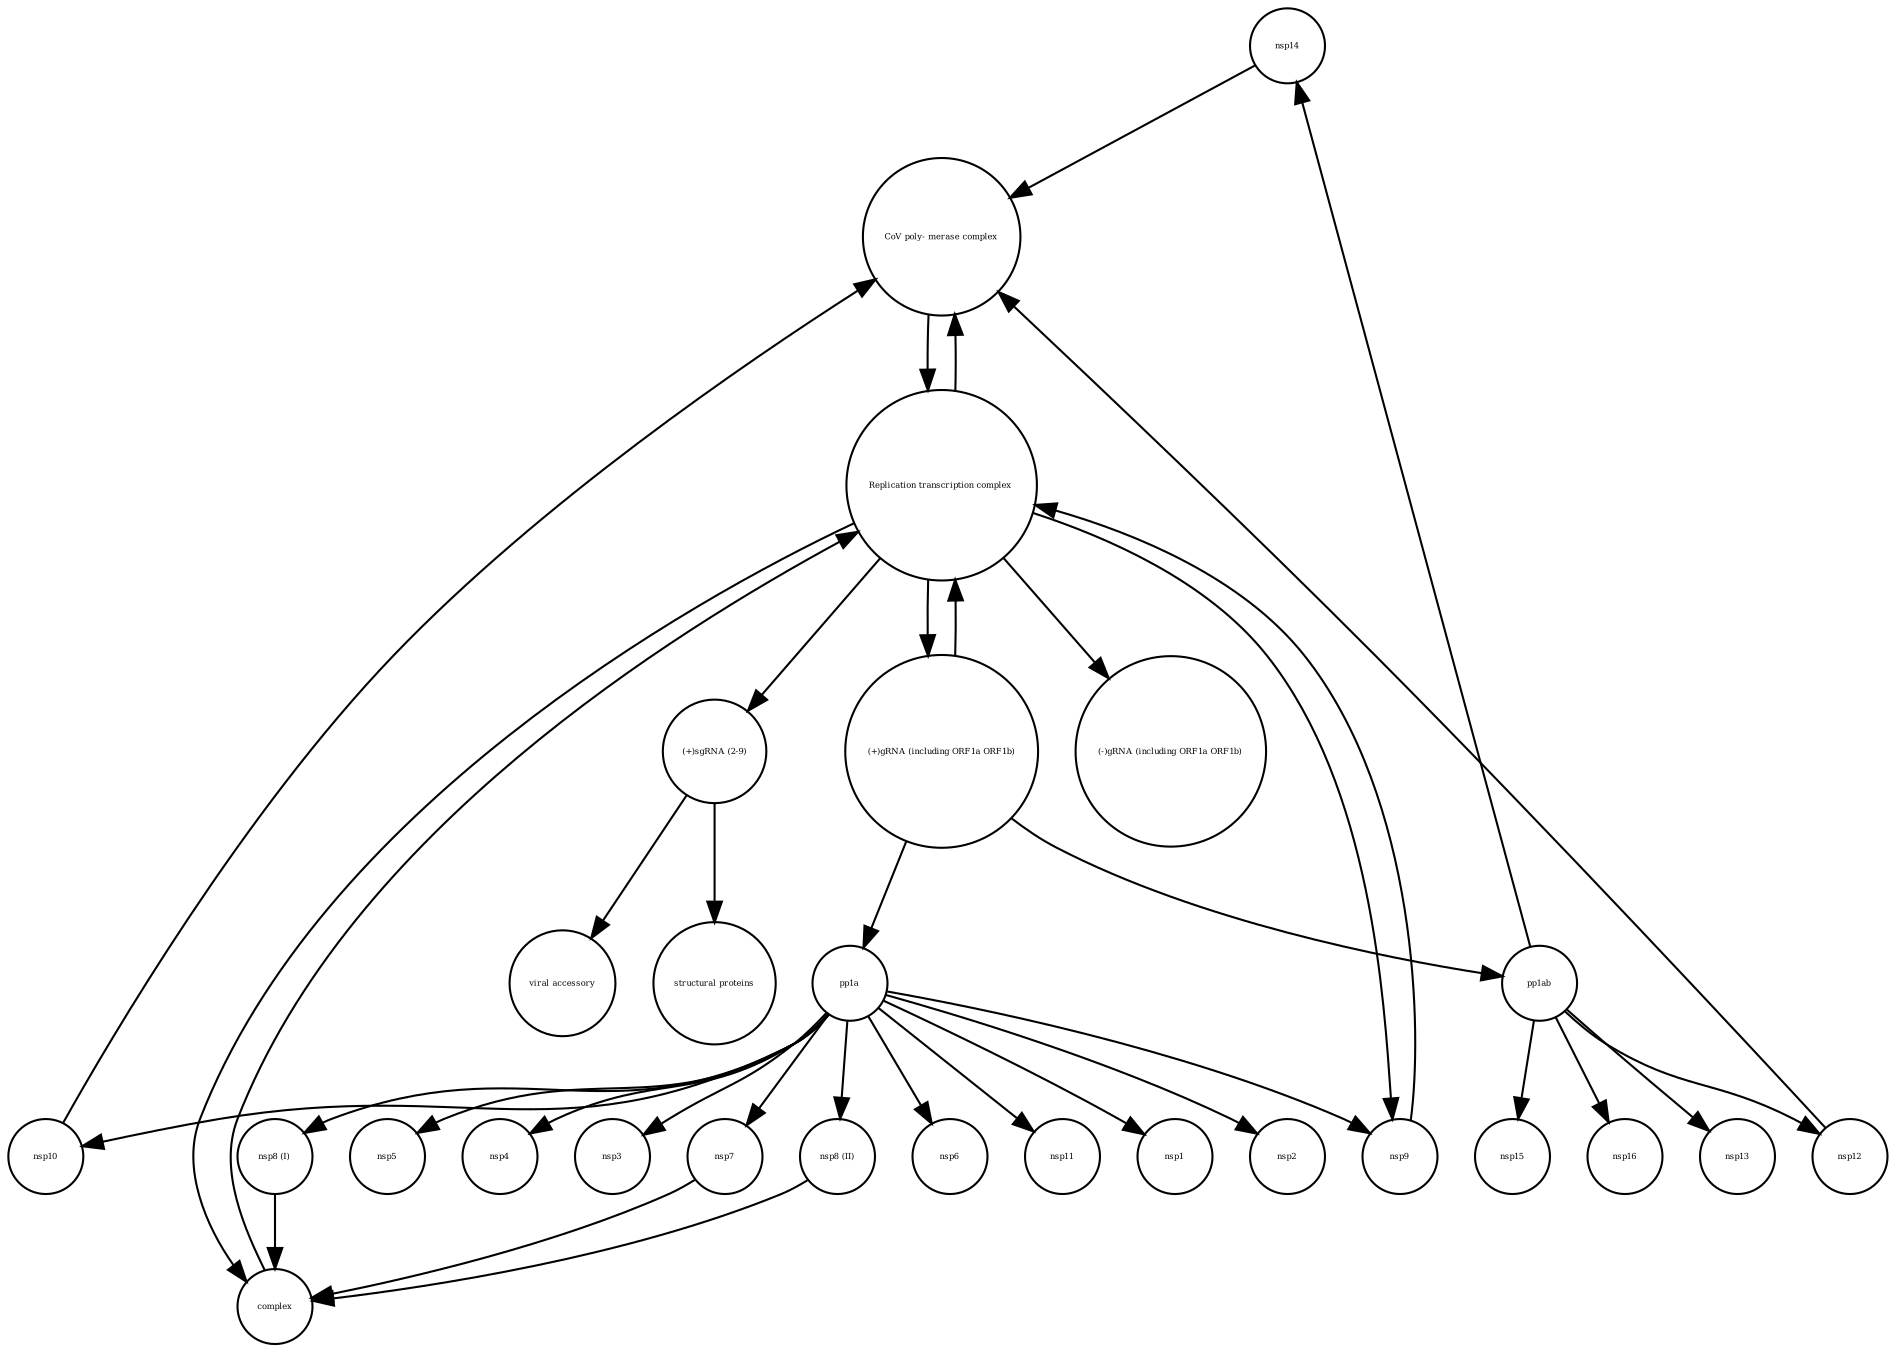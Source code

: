 strict digraph  {
nsp14 [annotation="", bipartite=0, cls=macromolecule, fontsize=4, label=nsp14, shape=circle];
"Replication transcription complex " [annotation="", bipartite=0, cls=complex, fontsize=4, label="Replication transcription complex ", shape=circle];
"nsp8 (I)" [annotation="", bipartite=0, cls=macromolecule, fontsize=4, label="nsp8 (I)", shape=circle];
"CoV poly- merase complex" [annotation="", bipartite=0, cls=complex, fontsize=4, label="CoV poly- merase complex", shape=circle];
"structural proteins" [annotation="", bipartite=0, cls=macromolecule, fontsize=4, label="structural proteins", shape=circle];
nsp6 [annotation="", bipartite=0, cls=macromolecule, fontsize=4, label=nsp6, shape=circle];
nsp11 [annotation="", bipartite=0, cls=macromolecule, fontsize=4, label=nsp11, shape=circle];
nsp16 [annotation="", bipartite=0, cls=macromolecule, fontsize=4, label=nsp16, shape=circle];
nsp13 [annotation="", bipartite=0, cls=macromolecule, fontsize=4, label=nsp13, shape=circle];
nsp1 [annotation="", bipartite=0, cls=macromolecule, fontsize=4, label=nsp1, shape=circle];
nsp15 [annotation="", bipartite=0, cls=macromolecule, fontsize=4, label=nsp15, shape=circle];
nsp2 [annotation="", bipartite=0, cls=macromolecule, fontsize=4, label=nsp2, shape=circle];
nsp10 [annotation="", bipartite=0, cls=macromolecule, fontsize=4, label=nsp10, shape=circle];
nsp7 [annotation="", bipartite=0, cls=macromolecule, fontsize=4, label=nsp7, shape=circle];
"(+)gRNA (including ORF1a ORF1b)" [annotation="", bipartite=0, cls="nucleic acid feature", fontsize=4, label="(+)gRNA (including ORF1a ORF1b)", shape=circle];
pp1a [annotation="", bipartite=0, cls=macromolecule, fontsize=4, label=pp1a, shape=circle];
nsp12 [annotation="", bipartite=0, cls=macromolecule, fontsize=4, label=nsp12, shape=circle];
nsp5 [annotation="", bipartite=0, cls=macromolecule, fontsize=4, label=nsp5, shape=circle];
nsp4 [annotation="", bipartite=0, cls=macromolecule, fontsize=4, label=nsp4, shape=circle];
"nsp8 (II)" [annotation="", bipartite=0, cls=macromolecule, fontsize=4, label="nsp8 (II)", shape=circle];
complex [annotation="", bipartite=0, cls=complex, fontsize=4, label=complex, shape=circle];
"(+)sgRNA (2-9)" [annotation="", bipartite=0, cls="nucleic acid feature", fontsize=4, label="(+)sgRNA (2-9)", shape=circle];
"viral accessory" [annotation="", bipartite=0, cls=macromolecule, fontsize=4, label="viral accessory", shape=circle];
nsp9 [annotation="", bipartite=0, cls=macromolecule, fontsize=4, label=nsp9, shape=circle];
nsp3 [annotation="", bipartite=0, cls=macromolecule, fontsize=4, label=nsp3, shape=circle];
"(-)gRNA (including ORF1a ORF1b)" [annotation="", bipartite=0, cls="nucleic acid feature", fontsize=4, label="(-)gRNA (including ORF1a ORF1b)", shape=circle];
pp1ab [annotation="", bipartite=0, cls=macromolecule, fontsize=4, label=pp1ab, shape=circle];
nsp14 -> "CoV poly- merase complex"  [annotation="", interaction_type=production];
"Replication transcription complex " -> "(+)sgRNA (2-9)"  [annotation="", interaction_type="necessary stimulation"];
"Replication transcription complex " -> complex  [annotation="", interaction_type=production];
"Replication transcription complex " -> nsp9  [annotation="", interaction_type=production];
"Replication transcription complex " -> "(+)gRNA (including ORF1a ORF1b)"  [annotation="", interaction_type=production];
"Replication transcription complex " -> "CoV poly- merase complex"  [annotation="", interaction_type=production];
"Replication transcription complex " -> "(-)gRNA (including ORF1a ORF1b)"  [annotation="", interaction_type=production];
"nsp8 (I)" -> complex  [annotation="", interaction_type=production];
"CoV poly- merase complex" -> "Replication transcription complex "  [annotation="", interaction_type=production];
nsp10 -> "CoV poly- merase complex"  [annotation="", interaction_type=production];
nsp7 -> complex  [annotation="", interaction_type=production];
"(+)gRNA (including ORF1a ORF1b)" -> pp1ab  [annotation="", interaction_type="necessary stimulation"];
"(+)gRNA (including ORF1a ORF1b)" -> pp1a  [annotation="", interaction_type="necessary stimulation"];
"(+)gRNA (including ORF1a ORF1b)" -> "Replication transcription complex "  [annotation="", interaction_type=production];
pp1a -> nsp2  [annotation="", interaction_type=production];
pp1a -> nsp6  [annotation="", interaction_type=production];
pp1a -> nsp11  [annotation="", interaction_type=production];
pp1a -> nsp9  [annotation="", interaction_type=production];
pp1a -> nsp3  [annotation="", interaction_type=production];
pp1a -> "nsp8 (I)"  [annotation="", interaction_type=production];
pp1a -> nsp10  [annotation="", interaction_type=production];
pp1a -> nsp7  [annotation="", interaction_type=production];
pp1a -> nsp1  [annotation="", interaction_type=production];
pp1a -> nsp5  [annotation="", interaction_type=production];
pp1a -> nsp4  [annotation="", interaction_type=production];
pp1a -> "nsp8 (II)"  [annotation="", interaction_type=production];
nsp12 -> "CoV poly- merase complex"  [annotation="", interaction_type=production];
"nsp8 (II)" -> complex  [annotation="", interaction_type=production];
complex -> "Replication transcription complex "  [annotation="", interaction_type=production];
"(+)sgRNA (2-9)" -> "structural proteins"  [annotation="", interaction_type="necessary stimulation"];
"(+)sgRNA (2-9)" -> "viral accessory"  [annotation="", interaction_type="necessary stimulation"];
nsp9 -> "Replication transcription complex "  [annotation="", interaction_type=production];
pp1ab -> nsp14  [annotation="", interaction_type=production];
pp1ab -> nsp16  [annotation="", interaction_type=production];
pp1ab -> nsp13  [annotation="", interaction_type=production];
pp1ab -> nsp12  [annotation="", interaction_type=production];
pp1ab -> nsp15  [annotation="", interaction_type=production];
}
